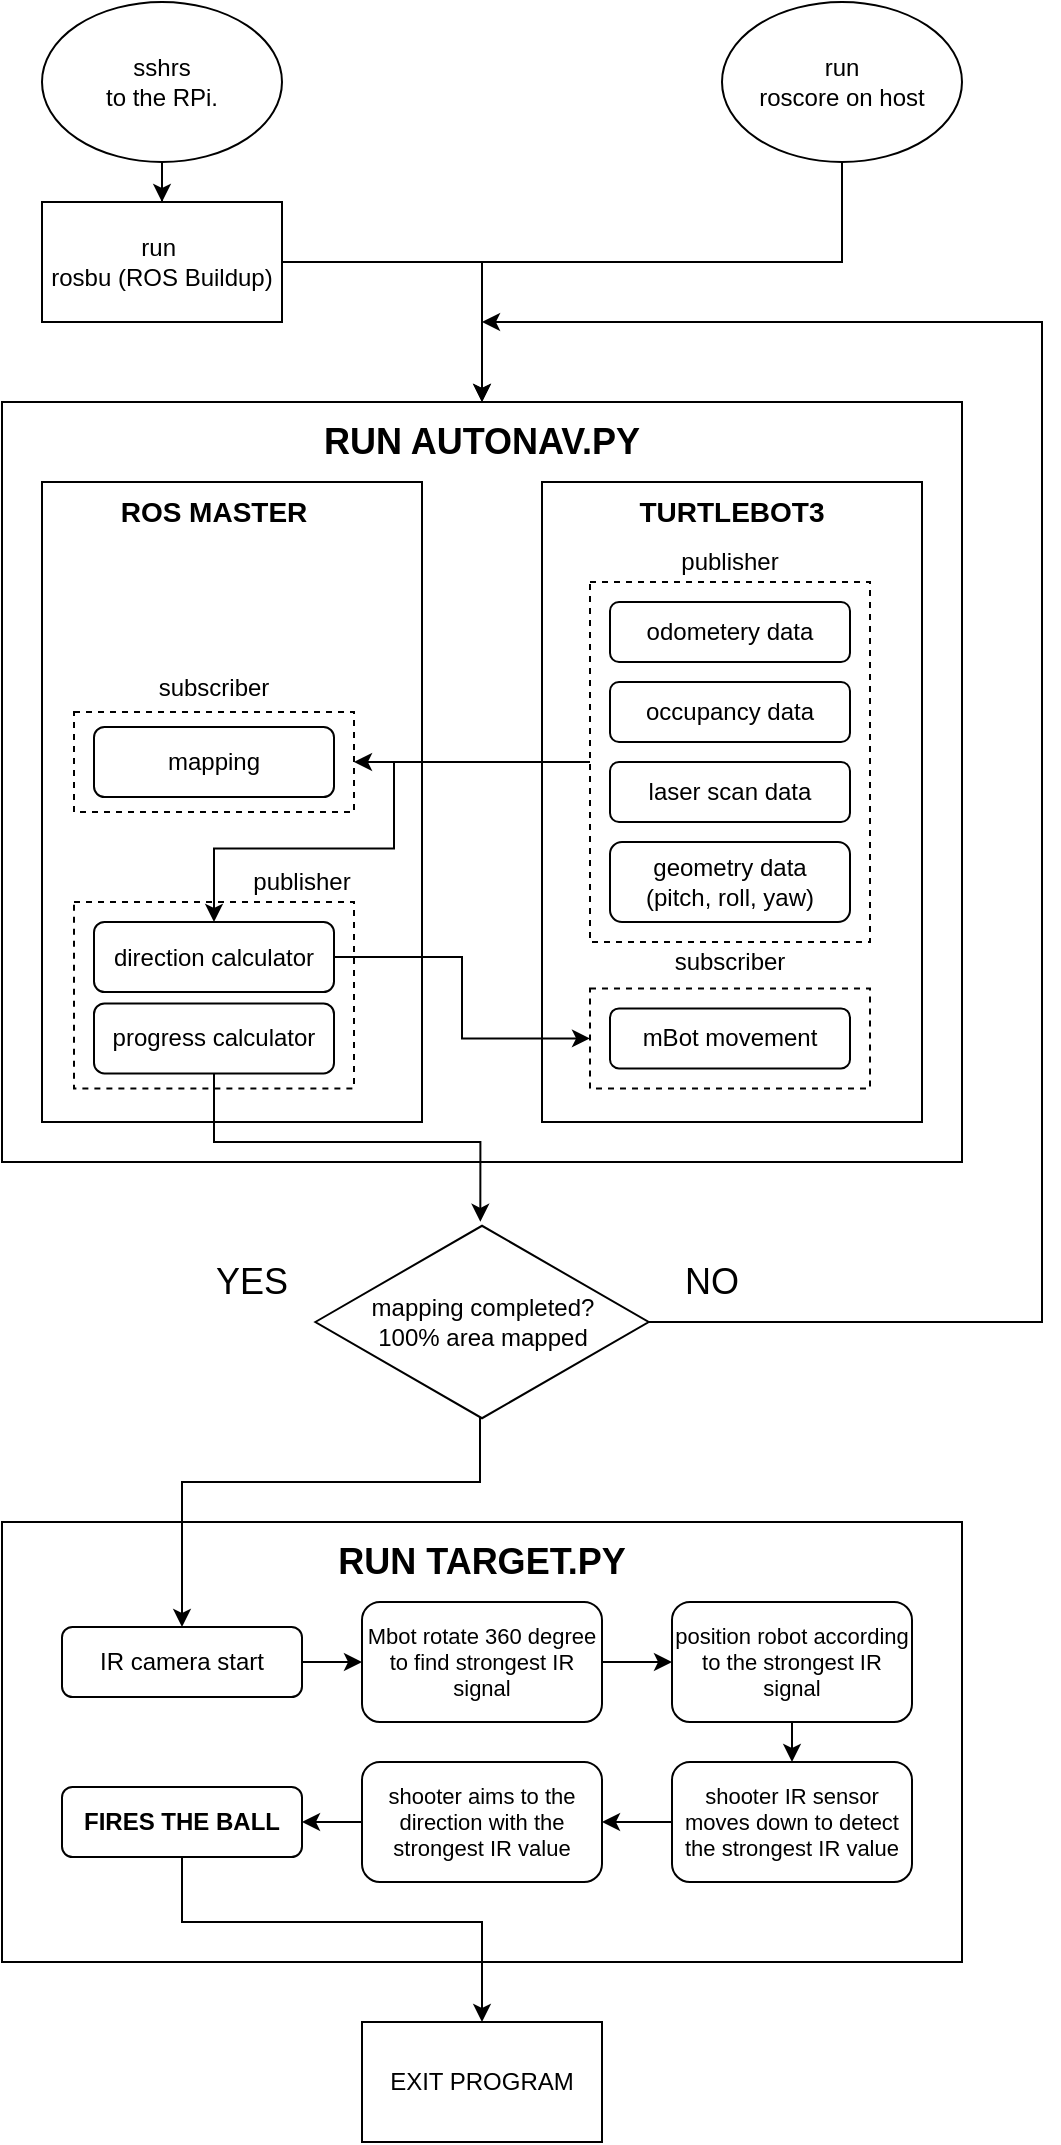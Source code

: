 <mxfile version="12.7.9" type="github">
  <diagram id="C5RBs43oDa-KdzZeNtuy" name="Page-1">
    <mxGraphModel dx="1031" dy="682" grid="1" gridSize="10" guides="1" tooltips="1" connect="1" arrows="1" fold="1" page="1" pageScale="1" pageWidth="827" pageHeight="1169" math="0" shadow="0">
      <root>
        <mxCell id="WIyWlLk6GJQsqaUBKTNV-0" />
        <mxCell id="WIyWlLk6GJQsqaUBKTNV-1" parent="WIyWlLk6GJQsqaUBKTNV-0" />
        <mxCell id="zcZDxRXBqw4MgMwUMdOv-68" value="" style="rounded=0;whiteSpace=wrap;html=1;fillColor=none;" parent="WIyWlLk6GJQsqaUBKTNV-1" vertex="1">
          <mxGeometry x="180" y="280" width="190" height="320" as="geometry" />
        </mxCell>
        <mxCell id="zcZDxRXBqw4MgMwUMdOv-3" value="" style="rounded=0;whiteSpace=wrap;html=1;fillColor=none;" parent="WIyWlLk6GJQsqaUBKTNV-1" vertex="1">
          <mxGeometry x="160" y="240" width="480" height="380" as="geometry" />
        </mxCell>
        <mxCell id="zcZDxRXBqw4MgMwUMdOv-63" value="" style="rounded=0;whiteSpace=wrap;html=1;fillColor=none;dashed=1;" parent="WIyWlLk6GJQsqaUBKTNV-1" vertex="1">
          <mxGeometry x="196" y="490" width="140" height="93.19" as="geometry" />
        </mxCell>
        <mxCell id="zcZDxRXBqw4MgMwUMdOv-67" value="" style="rounded=0;whiteSpace=wrap;html=1;fillColor=none;" parent="WIyWlLk6GJQsqaUBKTNV-1" vertex="1">
          <mxGeometry x="430" y="280" width="190" height="320" as="geometry" />
        </mxCell>
        <mxCell id="zcZDxRXBqw4MgMwUMdOv-57" style="edgeStyle=orthogonalEdgeStyle;rounded=0;orthogonalLoop=1;jettySize=auto;html=1;entryX=1;entryY=0.5;entryDx=0;entryDy=0;" parent="WIyWlLk6GJQsqaUBKTNV-1" source="zcZDxRXBqw4MgMwUMdOv-26" target="zcZDxRXBqw4MgMwUMdOv-61" edge="1">
          <mxGeometry relative="1" as="geometry" />
        </mxCell>
        <mxCell id="zcZDxRXBqw4MgMwUMdOv-58" style="edgeStyle=orthogonalEdgeStyle;rounded=0;orthogonalLoop=1;jettySize=auto;html=1;exitX=0;exitY=0.5;exitDx=0;exitDy=0;" parent="WIyWlLk6GJQsqaUBKTNV-1" edge="1">
          <mxGeometry relative="1" as="geometry">
            <mxPoint x="406" y="420" as="sourcePoint" />
            <Array as="points">
              <mxPoint x="356" y="420.19" />
              <mxPoint x="356" y="463.19" />
              <mxPoint x="266" y="463.19" />
            </Array>
            <mxPoint x="266" y="500" as="targetPoint" />
          </mxGeometry>
        </mxCell>
        <mxCell id="zcZDxRXBqw4MgMwUMdOv-26" value="" style="rounded=0;whiteSpace=wrap;html=1;fillColor=none;dashed=1;" parent="WIyWlLk6GJQsqaUBKTNV-1" vertex="1">
          <mxGeometry x="454" y="330" width="140" height="180" as="geometry" />
        </mxCell>
        <mxCell id="zcZDxRXBqw4MgMwUMdOv-8" style="edgeStyle=orthogonalEdgeStyle;rounded=0;orthogonalLoop=1;jettySize=auto;html=1;exitX=0.5;exitY=1;exitDx=0;exitDy=0;" parent="WIyWlLk6GJQsqaUBKTNV-1" source="zcZDxRXBqw4MgMwUMdOv-4" target="zcZDxRXBqw4MgMwUMdOv-7" edge="1">
          <mxGeometry relative="1" as="geometry" />
        </mxCell>
        <mxCell id="zcZDxRXBqw4MgMwUMdOv-4" value="sshrs&lt;br&gt;to the RPi." style="ellipse;whiteSpace=wrap;html=1;" parent="WIyWlLk6GJQsqaUBKTNV-1" vertex="1">
          <mxGeometry x="180" y="40" width="120" height="80" as="geometry" />
        </mxCell>
        <mxCell id="zcZDxRXBqw4MgMwUMdOv-6" style="edgeStyle=orthogonalEdgeStyle;rounded=0;orthogonalLoop=1;jettySize=auto;html=1;exitX=0.5;exitY=1;exitDx=0;exitDy=0;entryX=0.5;entryY=0;entryDx=0;entryDy=0;" parent="WIyWlLk6GJQsqaUBKTNV-1" source="zcZDxRXBqw4MgMwUMdOv-5" target="zcZDxRXBqw4MgMwUMdOv-3" edge="1">
          <mxGeometry relative="1" as="geometry">
            <Array as="points">
              <mxPoint x="580" y="170" />
              <mxPoint x="400" y="170" />
            </Array>
          </mxGeometry>
        </mxCell>
        <mxCell id="zcZDxRXBqw4MgMwUMdOv-5" value="run&lt;br&gt;roscore on host" style="ellipse;whiteSpace=wrap;html=1;" parent="WIyWlLk6GJQsqaUBKTNV-1" vertex="1">
          <mxGeometry x="520" y="40" width="120" height="80" as="geometry" />
        </mxCell>
        <mxCell id="zcZDxRXBqw4MgMwUMdOv-10" style="edgeStyle=orthogonalEdgeStyle;rounded=0;orthogonalLoop=1;jettySize=auto;html=1;exitX=0.5;exitY=1;exitDx=0;exitDy=0;entryX=0.5;entryY=0;entryDx=0;entryDy=0;" parent="WIyWlLk6GJQsqaUBKTNV-1" source="zcZDxRXBqw4MgMwUMdOv-7" target="zcZDxRXBqw4MgMwUMdOv-3" edge="1">
          <mxGeometry relative="1" as="geometry">
            <Array as="points">
              <mxPoint x="240" y="170" />
              <mxPoint x="400" y="170" />
            </Array>
          </mxGeometry>
        </mxCell>
        <mxCell id="zcZDxRXBqw4MgMwUMdOv-7" value="run&amp;nbsp;&lt;br&gt;rosbu (ROS Buildup)" style="rounded=0;whiteSpace=wrap;html=1;" parent="WIyWlLk6GJQsqaUBKTNV-1" vertex="1">
          <mxGeometry x="180" y="140" width="120" height="60" as="geometry" />
        </mxCell>
        <mxCell id="zcZDxRXBqw4MgMwUMdOv-13" value="odometery data" style="rounded=1;whiteSpace=wrap;html=1;" parent="WIyWlLk6GJQsqaUBKTNV-1" vertex="1">
          <mxGeometry x="464" y="340" width="120" height="30" as="geometry" />
        </mxCell>
        <mxCell id="zcZDxRXBqw4MgMwUMdOv-14" value="occupancy data" style="rounded=1;whiteSpace=wrap;html=1;" parent="WIyWlLk6GJQsqaUBKTNV-1" vertex="1">
          <mxGeometry x="464" y="380" width="120" height="30" as="geometry" />
        </mxCell>
        <mxCell id="zcZDxRXBqw4MgMwUMdOv-15" value="laser scan data" style="rounded=1;whiteSpace=wrap;html=1;" parent="WIyWlLk6GJQsqaUBKTNV-1" vertex="1">
          <mxGeometry x="464" y="420" width="120" height="30" as="geometry" />
        </mxCell>
        <mxCell id="zcZDxRXBqw4MgMwUMdOv-16" value="geometry data&lt;br&gt;(pitch, roll, yaw)" style="rounded=1;whiteSpace=wrap;html=1;" parent="WIyWlLk6GJQsqaUBKTNV-1" vertex="1">
          <mxGeometry x="464" y="460" width="120" height="40" as="geometry" />
        </mxCell>
        <mxCell id="zcZDxRXBqw4MgMwUMdOv-27" value="publisher" style="text;html=1;strokeColor=none;fillColor=none;align=center;verticalAlign=middle;whiteSpace=wrap;rounded=0;" parent="WIyWlLk6GJQsqaUBKTNV-1" vertex="1">
          <mxGeometry x="464" y="310" width="120" height="20" as="geometry" />
        </mxCell>
        <mxCell id="zcZDxRXBqw4MgMwUMdOv-75" style="edgeStyle=orthogonalEdgeStyle;rounded=0;orthogonalLoop=1;jettySize=auto;html=1;fontSize=18;" parent="WIyWlLk6GJQsqaUBKTNV-1" source="zcZDxRXBqw4MgMwUMdOv-32" edge="1">
          <mxGeometry relative="1" as="geometry">
            <mxPoint x="400" y="200" as="targetPoint" />
            <Array as="points">
              <mxPoint x="680" y="700" />
              <mxPoint x="680" y="200" />
              <mxPoint x="400" y="200" />
            </Array>
          </mxGeometry>
        </mxCell>
        <mxCell id="zcZDxRXBqw4MgMwUMdOv-78" style="edgeStyle=orthogonalEdgeStyle;rounded=0;orthogonalLoop=1;jettySize=auto;html=1;fontSize=18;entryX=0.5;entryY=0;entryDx=0;entryDy=0;exitX=0.494;exitY=0.97;exitDx=0;exitDy=0;exitPerimeter=0;" parent="WIyWlLk6GJQsqaUBKTNV-1" source="zcZDxRXBqw4MgMwUMdOv-32" target="knw3AjLk6tcEtiCgiurI-2" edge="1">
          <mxGeometry relative="1" as="geometry">
            <mxPoint x="400.01" y="780" as="targetPoint" />
            <Array as="points">
              <mxPoint x="399" y="780" />
              <mxPoint x="250" y="780" />
            </Array>
          </mxGeometry>
        </mxCell>
        <mxCell id="zcZDxRXBqw4MgMwUMdOv-32" value="mapping completed?&lt;br&gt;100% area mapped" style="html=1;whiteSpace=wrap;aspect=fixed;shape=isoRectangle;fillColor=#ffffff;" parent="WIyWlLk6GJQsqaUBKTNV-1" vertex="1">
          <mxGeometry x="316.67" y="650" width="166.67" height="100" as="geometry" />
        </mxCell>
        <mxCell id="zcZDxRXBqw4MgMwUMdOv-59" style="edgeStyle=orthogonalEdgeStyle;rounded=0;orthogonalLoop=1;jettySize=auto;html=1;exitX=1;exitY=0.5;exitDx=0;exitDy=0;entryX=0;entryY=0.5;entryDx=0;entryDy=0;" parent="WIyWlLk6GJQsqaUBKTNV-1" source="zcZDxRXBqw4MgMwUMdOv-35" target="zcZDxRXBqw4MgMwUMdOv-53" edge="1">
          <mxGeometry relative="1" as="geometry" />
        </mxCell>
        <mxCell id="zcZDxRXBqw4MgMwUMdOv-35" value="direction calculator" style="rounded=1;whiteSpace=wrap;html=1;" parent="WIyWlLk6GJQsqaUBKTNV-1" vertex="1">
          <mxGeometry x="206" y="500" width="120" height="35" as="geometry" />
        </mxCell>
        <mxCell id="zcZDxRXBqw4MgMwUMdOv-36" value="mapping" style="rounded=1;whiteSpace=wrap;html=1;" parent="WIyWlLk6GJQsqaUBKTNV-1" vertex="1">
          <mxGeometry x="206" y="402.5" width="120" height="35" as="geometry" />
        </mxCell>
        <mxCell id="zcZDxRXBqw4MgMwUMdOv-48" style="edgeStyle=orthogonalEdgeStyle;rounded=0;orthogonalLoop=1;jettySize=auto;html=1;exitX=0.5;exitY=1;exitDx=0;exitDy=0;" parent="WIyWlLk6GJQsqaUBKTNV-1" source="zcZDxRXBqw4MgMwUMdOv-26" target="zcZDxRXBqw4MgMwUMdOv-26" edge="1">
          <mxGeometry relative="1" as="geometry" />
        </mxCell>
        <mxCell id="zcZDxRXBqw4MgMwUMdOv-51" value="subscriber" style="text;html=1;strokeColor=none;fillColor=none;align=center;verticalAlign=middle;whiteSpace=wrap;rounded=0;" parent="WIyWlLk6GJQsqaUBKTNV-1" vertex="1">
          <mxGeometry x="464" y="510" width="120" height="20" as="geometry" />
        </mxCell>
        <mxCell id="zcZDxRXBqw4MgMwUMdOv-52" value="mBot movement" style="rounded=1;whiteSpace=wrap;html=1;" parent="WIyWlLk6GJQsqaUBKTNV-1" vertex="1">
          <mxGeometry x="464" y="543.19" width="120" height="30" as="geometry" />
        </mxCell>
        <mxCell id="zcZDxRXBqw4MgMwUMdOv-53" value="" style="rounded=0;whiteSpace=wrap;html=1;fillColor=none;dashed=1;" parent="WIyWlLk6GJQsqaUBKTNV-1" vertex="1">
          <mxGeometry x="454" y="533.19" width="140" height="50" as="geometry" />
        </mxCell>
        <mxCell id="zcZDxRXBqw4MgMwUMdOv-60" value="subscriber" style="text;html=1;strokeColor=none;fillColor=none;align=center;verticalAlign=middle;whiteSpace=wrap;rounded=0;" parent="WIyWlLk6GJQsqaUBKTNV-1" vertex="1">
          <mxGeometry x="206" y="373.19" width="120" height="20" as="geometry" />
        </mxCell>
        <mxCell id="zcZDxRXBqw4MgMwUMdOv-61" value="" style="rounded=0;whiteSpace=wrap;html=1;fillColor=none;dashed=1;" parent="WIyWlLk6GJQsqaUBKTNV-1" vertex="1">
          <mxGeometry x="196" y="395" width="140" height="50" as="geometry" />
        </mxCell>
        <mxCell id="zcZDxRXBqw4MgMwUMdOv-62" value="publisher" style="text;html=1;strokeColor=none;fillColor=none;align=center;verticalAlign=middle;whiteSpace=wrap;rounded=0;" parent="WIyWlLk6GJQsqaUBKTNV-1" vertex="1">
          <mxGeometry x="250" y="470" width="120" height="20" as="geometry" />
        </mxCell>
        <mxCell id="zcZDxRXBqw4MgMwUMdOv-70" value="&lt;b&gt;&lt;font style=&quot;font-size: 14px&quot;&gt;TURTLEBOT3&lt;/font&gt;&lt;/b&gt;" style="text;html=1;strokeColor=none;fillColor=none;align=center;verticalAlign=middle;whiteSpace=wrap;rounded=0;" parent="WIyWlLk6GJQsqaUBKTNV-1" vertex="1">
          <mxGeometry x="505" y="280" width="40" height="30" as="geometry" />
        </mxCell>
        <mxCell id="zcZDxRXBqw4MgMwUMdOv-71" value="&lt;b&gt;&lt;font style=&quot;font-size: 14px&quot;&gt;ROS MASTER&lt;/font&gt;&lt;/b&gt;" style="text;html=1;strokeColor=none;fillColor=none;align=center;verticalAlign=middle;whiteSpace=wrap;rounded=0;" parent="WIyWlLk6GJQsqaUBKTNV-1" vertex="1">
          <mxGeometry x="216" y="280" width="100" height="30" as="geometry" />
        </mxCell>
        <mxCell id="zcZDxRXBqw4MgMwUMdOv-72" value="RUN AUTONAV.PY" style="text;html=1;strokeColor=none;fillColor=none;align=center;verticalAlign=middle;whiteSpace=wrap;rounded=0;fontSize=18;fontStyle=1" parent="WIyWlLk6GJQsqaUBKTNV-1" vertex="1">
          <mxGeometry x="305" y="250" width="190" height="20" as="geometry" />
        </mxCell>
        <mxCell id="zcZDxRXBqw4MgMwUMdOv-77" value="NO" style="text;html=1;strokeColor=none;fillColor=none;align=center;verticalAlign=middle;whiteSpace=wrap;rounded=0;fontSize=18;" parent="WIyWlLk6GJQsqaUBKTNV-1" vertex="1">
          <mxGeometry x="495" y="670" width="40" height="20" as="geometry" />
        </mxCell>
        <mxCell id="zcZDxRXBqw4MgMwUMdOv-79" value="YES" style="text;html=1;strokeColor=none;fillColor=none;align=center;verticalAlign=middle;whiteSpace=wrap;rounded=0;fontSize=18;" parent="WIyWlLk6GJQsqaUBKTNV-1" vertex="1">
          <mxGeometry x="265" y="670" width="40" height="20" as="geometry" />
        </mxCell>
        <mxCell id="knw3AjLk6tcEtiCgiurI-17" style="edgeStyle=orthogonalEdgeStyle;rounded=0;orthogonalLoop=1;jettySize=auto;html=1;exitX=0.5;exitY=1;exitDx=0;exitDy=0;entryX=0.5;entryY=0;entryDx=0;entryDy=0;fontSize=11;" parent="WIyWlLk6GJQsqaUBKTNV-1" source="knw3AjLk6tcEtiCgiurI-14" target="knw3AjLk6tcEtiCgiurI-16" edge="1">
          <mxGeometry relative="1" as="geometry">
            <Array as="points">
              <mxPoint x="250" y="1000" />
              <mxPoint x="400" y="1000" />
            </Array>
          </mxGeometry>
        </mxCell>
        <mxCell id="zcZDxRXBqw4MgMwUMdOv-81" value="" style="rounded=0;whiteSpace=wrap;html=1;fillColor=none;" parent="WIyWlLk6GJQsqaUBKTNV-1" vertex="1">
          <mxGeometry x="160" y="800" width="480" height="220" as="geometry" />
        </mxCell>
        <mxCell id="zcZDxRXBqw4MgMwUMdOv-82" value="RUN TARGET.PY" style="text;html=1;strokeColor=none;fillColor=none;align=center;verticalAlign=middle;whiteSpace=wrap;rounded=0;fontSize=18;fontStyle=1" parent="WIyWlLk6GJQsqaUBKTNV-1" vertex="1">
          <mxGeometry x="305" y="810" width="190" height="20" as="geometry" />
        </mxCell>
        <mxCell id="knw3AjLk6tcEtiCgiurI-10" style="edgeStyle=orthogonalEdgeStyle;rounded=0;orthogonalLoop=1;jettySize=auto;html=1;exitX=1;exitY=0.5;exitDx=0;exitDy=0;entryX=0;entryY=0.5;entryDx=0;entryDy=0;" parent="WIyWlLk6GJQsqaUBKTNV-1" source="knw3AjLk6tcEtiCgiurI-2" target="knw3AjLk6tcEtiCgiurI-4" edge="1">
          <mxGeometry relative="1" as="geometry" />
        </mxCell>
        <mxCell id="knw3AjLk6tcEtiCgiurI-2" value="IR camera start" style="rounded=1;whiteSpace=wrap;html=1;" parent="WIyWlLk6GJQsqaUBKTNV-1" vertex="1">
          <mxGeometry x="190" y="852.5" width="120" height="35" as="geometry" />
        </mxCell>
        <mxCell id="knw3AjLk6tcEtiCgiurI-11" style="edgeStyle=orthogonalEdgeStyle;rounded=0;orthogonalLoop=1;jettySize=auto;html=1;exitX=1;exitY=0.5;exitDx=0;exitDy=0;entryX=0;entryY=0.5;entryDx=0;entryDy=0;" parent="WIyWlLk6GJQsqaUBKTNV-1" source="knw3AjLk6tcEtiCgiurI-4" target="knw3AjLk6tcEtiCgiurI-5" edge="1">
          <mxGeometry relative="1" as="geometry" />
        </mxCell>
        <mxCell id="knw3AjLk6tcEtiCgiurI-4" value="Mbot rotate 360 degree to find strongest IR signal" style="rounded=1;whiteSpace=wrap;html=1;fontSize=11;" parent="WIyWlLk6GJQsqaUBKTNV-1" vertex="1">
          <mxGeometry x="340" y="840" width="120" height="60" as="geometry" />
        </mxCell>
        <mxCell id="knw3AjLk6tcEtiCgiurI-12" style="edgeStyle=orthogonalEdgeStyle;rounded=0;orthogonalLoop=1;jettySize=auto;html=1;exitX=0.5;exitY=1;exitDx=0;exitDy=0;entryX=0.5;entryY=0;entryDx=0;entryDy=0;" parent="WIyWlLk6GJQsqaUBKTNV-1" source="knw3AjLk6tcEtiCgiurI-5" target="knw3AjLk6tcEtiCgiurI-6" edge="1">
          <mxGeometry relative="1" as="geometry" />
        </mxCell>
        <mxCell id="knw3AjLk6tcEtiCgiurI-5" value="position robot according to the strongest IR signal" style="rounded=1;whiteSpace=wrap;html=1;fontSize=11;" parent="WIyWlLk6GJQsqaUBKTNV-1" vertex="1">
          <mxGeometry x="495" y="840" width="120" height="60" as="geometry" />
        </mxCell>
        <mxCell id="knw3AjLk6tcEtiCgiurI-13" style="edgeStyle=orthogonalEdgeStyle;rounded=0;orthogonalLoop=1;jettySize=auto;html=1;exitX=0;exitY=0.5;exitDx=0;exitDy=0;entryX=1;entryY=0.5;entryDx=0;entryDy=0;" parent="WIyWlLk6GJQsqaUBKTNV-1" source="knw3AjLk6tcEtiCgiurI-6" target="knw3AjLk6tcEtiCgiurI-7" edge="1">
          <mxGeometry relative="1" as="geometry" />
        </mxCell>
        <mxCell id="knw3AjLk6tcEtiCgiurI-6" value="&lt;span style=&quot;white-space: normal&quot;&gt;shooter IR sensor moves down to detect the strongest IR value&lt;/span&gt;" style="rounded=1;whiteSpace=wrap;html=1;fontSize=11;" parent="WIyWlLk6GJQsqaUBKTNV-1" vertex="1">
          <mxGeometry x="495" y="920" width="120" height="60" as="geometry" />
        </mxCell>
        <mxCell id="knw3AjLk6tcEtiCgiurI-15" style="edgeStyle=orthogonalEdgeStyle;rounded=0;orthogonalLoop=1;jettySize=auto;html=1;exitX=0;exitY=0.5;exitDx=0;exitDy=0;entryX=1;entryY=0.5;entryDx=0;entryDy=0;fontSize=11;" parent="WIyWlLk6GJQsqaUBKTNV-1" source="knw3AjLk6tcEtiCgiurI-7" target="knw3AjLk6tcEtiCgiurI-14" edge="1">
          <mxGeometry relative="1" as="geometry" />
        </mxCell>
        <mxCell id="knw3AjLk6tcEtiCgiurI-7" value="shooter aims to the direction with the strongest IR value" style="rounded=1;whiteSpace=wrap;html=1;fontSize=11;" parent="WIyWlLk6GJQsqaUBKTNV-1" vertex="1">
          <mxGeometry x="340" y="920" width="120" height="60" as="geometry" />
        </mxCell>
        <mxCell id="knw3AjLk6tcEtiCgiurI-14" value="&lt;b&gt;FIRES THE BALL&lt;/b&gt;" style="rounded=1;whiteSpace=wrap;html=1;" parent="WIyWlLk6GJQsqaUBKTNV-1" vertex="1">
          <mxGeometry x="190" y="932.5" width="120" height="35" as="geometry" />
        </mxCell>
        <mxCell id="knw3AjLk6tcEtiCgiurI-16" value="EXIT PROGRAM" style="rounded=0;whiteSpace=wrap;html=1;" parent="WIyWlLk6GJQsqaUBKTNV-1" vertex="1">
          <mxGeometry x="340" y="1050" width="120" height="60" as="geometry" />
        </mxCell>
        <mxCell id="HJ1R99LDaTgZ_s5msxlx-1" style="edgeStyle=orthogonalEdgeStyle;rounded=0;orthogonalLoop=1;jettySize=auto;html=1;exitX=0.5;exitY=1;exitDx=0;exitDy=0;entryX=0.495;entryY=-0.001;entryDx=0;entryDy=0;entryPerimeter=0;" parent="WIyWlLk6GJQsqaUBKTNV-1" source="HJ1R99LDaTgZ_s5msxlx-0" target="zcZDxRXBqw4MgMwUMdOv-32" edge="1">
          <mxGeometry relative="1" as="geometry">
            <mxPoint x="399" y="630" as="targetPoint" />
            <Array as="points">
              <mxPoint x="266" y="610" />
              <mxPoint x="399" y="610" />
            </Array>
          </mxGeometry>
        </mxCell>
        <mxCell id="HJ1R99LDaTgZ_s5msxlx-0" value="progress calculator" style="rounded=1;whiteSpace=wrap;html=1;" parent="WIyWlLk6GJQsqaUBKTNV-1" vertex="1">
          <mxGeometry x="206" y="540.69" width="120" height="35" as="geometry" />
        </mxCell>
      </root>
    </mxGraphModel>
  </diagram>
</mxfile>
